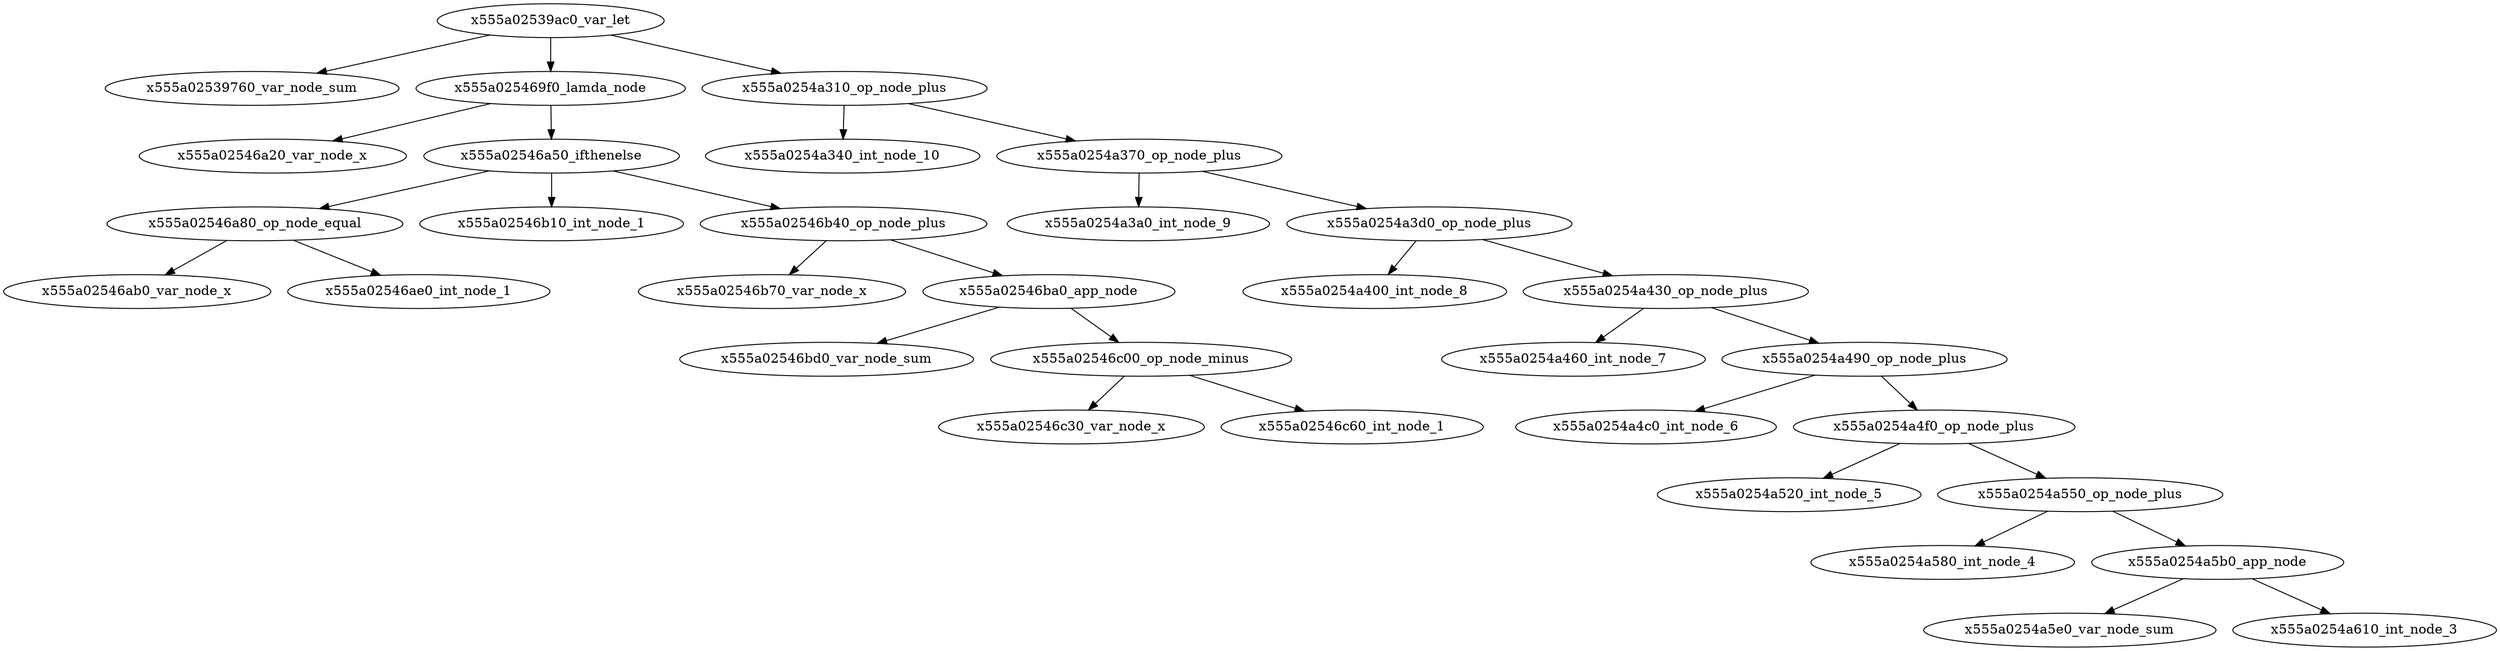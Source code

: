 digraph G {
x555a02539ac0_var_let -> x555a02539760_var_node_sum
x555a02539ac0_var_let -> x555a025469f0_lamda_node
x555a025469f0_lamda_node -> x555a02546a20_var_node_x
x555a025469f0_lamda_node -> x555a02546a50_ifthenelse
x555a02546a50_ifthenelse -> x555a02546a80_op_node_equal
x555a02546a80_op_node_equal -> x555a02546ab0_var_node_x
x555a02546a80_op_node_equal -> x555a02546ae0_int_node_1
x555a02546a50_ifthenelse -> x555a02546b10_int_node_1
x555a02546a50_ifthenelse -> x555a02546b40_op_node_plus
x555a02546b40_op_node_plus -> x555a02546b70_var_node_x
x555a02546b40_op_node_plus -> x555a02546ba0_app_node
x555a02546ba0_app_node -> x555a02546bd0_var_node_sum
x555a02546ba0_app_node -> x555a02546c00_op_node_minus
x555a02546c00_op_node_minus -> x555a02546c30_var_node_x
x555a02546c00_op_node_minus -> x555a02546c60_int_node_1
x555a02539ac0_var_let -> x555a0254a310_op_node_plus
x555a0254a310_op_node_plus -> x555a0254a340_int_node_10
x555a0254a310_op_node_plus -> x555a0254a370_op_node_plus
x555a0254a370_op_node_plus -> x555a0254a3a0_int_node_9
x555a0254a370_op_node_plus -> x555a0254a3d0_op_node_plus
x555a0254a3d0_op_node_plus -> x555a0254a400_int_node_8
x555a0254a3d0_op_node_plus -> x555a0254a430_op_node_plus
x555a0254a430_op_node_plus -> x555a0254a460_int_node_7
x555a0254a430_op_node_plus -> x555a0254a490_op_node_plus
x555a0254a490_op_node_plus -> x555a0254a4c0_int_node_6
x555a0254a490_op_node_plus -> x555a0254a4f0_op_node_plus
x555a0254a4f0_op_node_plus -> x555a0254a520_int_node_5
x555a0254a4f0_op_node_plus -> x555a0254a550_op_node_plus
x555a0254a550_op_node_plus -> x555a0254a580_int_node_4
x555a0254a550_op_node_plus -> x555a0254a5b0_app_node
x555a0254a5b0_app_node -> x555a0254a5e0_var_node_sum
x555a0254a5b0_app_node -> x555a0254a610_int_node_3
}